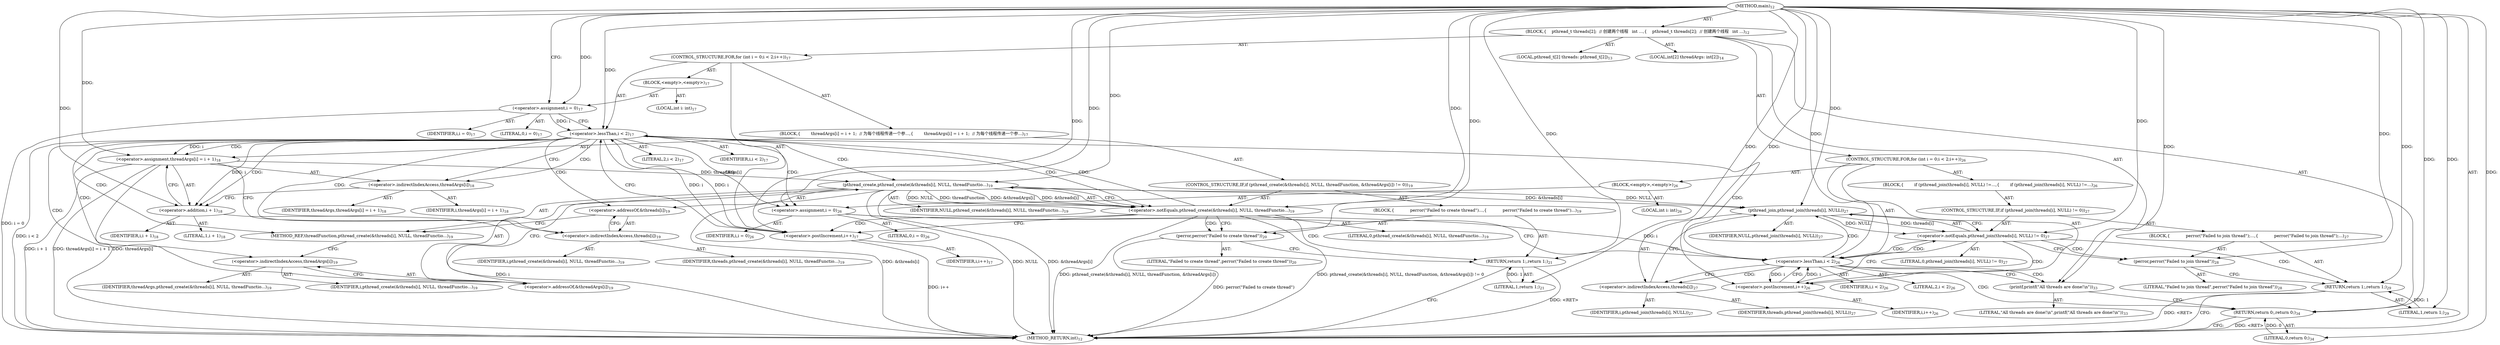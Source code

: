 digraph "main" {  
"31" [label = <(METHOD,main)<SUB>12</SUB>> ]
"32" [label = <(BLOCK,{
    pthread_t threads[2];  // 创建两个线程
    int ...,{
    pthread_t threads[2];  // 创建两个线程
    int ...)<SUB>12</SUB>> ]
"33" [label = <(LOCAL,pthread_t[2] threads: pthread_t[2])<SUB>13</SUB>> ]
"34" [label = <(LOCAL,int[2] threadArgs: int[2])<SUB>14</SUB>> ]
"35" [label = <(CONTROL_STRUCTURE,FOR,for (int i = 0;i &lt; 2;i++))<SUB>17</SUB>> ]
"36" [label = <(BLOCK,&lt;empty&gt;,&lt;empty&gt;)<SUB>17</SUB>> ]
"37" [label = <(LOCAL,int i: int)<SUB>17</SUB>> ]
"38" [label = <(&lt;operator&gt;.assignment,i = 0)<SUB>17</SUB>> ]
"39" [label = <(IDENTIFIER,i,i = 0)<SUB>17</SUB>> ]
"40" [label = <(LITERAL,0,i = 0)<SUB>17</SUB>> ]
"41" [label = <(&lt;operator&gt;.lessThan,i &lt; 2)<SUB>17</SUB>> ]
"42" [label = <(IDENTIFIER,i,i &lt; 2)<SUB>17</SUB>> ]
"43" [label = <(LITERAL,2,i &lt; 2)<SUB>17</SUB>> ]
"44" [label = <(&lt;operator&gt;.postIncrement,i++)<SUB>17</SUB>> ]
"45" [label = <(IDENTIFIER,i,i++)<SUB>17</SUB>> ]
"46" [label = <(BLOCK,{
        threadArgs[i] = i + 1;  // 为每个线程传递一个参...,{
        threadArgs[i] = i + 1;  // 为每个线程传递一个参...)<SUB>17</SUB>> ]
"47" [label = <(&lt;operator&gt;.assignment,threadArgs[i] = i + 1)<SUB>18</SUB>> ]
"48" [label = <(&lt;operator&gt;.indirectIndexAccess,threadArgs[i])<SUB>18</SUB>> ]
"49" [label = <(IDENTIFIER,threadArgs,threadArgs[i] = i + 1)<SUB>18</SUB>> ]
"50" [label = <(IDENTIFIER,i,threadArgs[i] = i + 1)<SUB>18</SUB>> ]
"51" [label = <(&lt;operator&gt;.addition,i + 1)<SUB>18</SUB>> ]
"52" [label = <(IDENTIFIER,i,i + 1)<SUB>18</SUB>> ]
"53" [label = <(LITERAL,1,i + 1)<SUB>18</SUB>> ]
"54" [label = <(CONTROL_STRUCTURE,IF,if (pthread_create(&amp;threads[i], NULL, threadFunction, &amp;threadArgs[i]) != 0))<SUB>19</SUB>> ]
"55" [label = <(&lt;operator&gt;.notEquals,pthread_create(&amp;threads[i], NULL, threadFunctio...)<SUB>19</SUB>> ]
"56" [label = <(pthread_create,pthread_create(&amp;threads[i], NULL, threadFunctio...)<SUB>19</SUB>> ]
"57" [label = <(&lt;operator&gt;.addressOf,&amp;threads[i])<SUB>19</SUB>> ]
"58" [label = <(&lt;operator&gt;.indirectIndexAccess,threads[i])<SUB>19</SUB>> ]
"59" [label = <(IDENTIFIER,threads,pthread_create(&amp;threads[i], NULL, threadFunctio...)<SUB>19</SUB>> ]
"60" [label = <(IDENTIFIER,i,pthread_create(&amp;threads[i], NULL, threadFunctio...)<SUB>19</SUB>> ]
"61" [label = <(IDENTIFIER,NULL,pthread_create(&amp;threads[i], NULL, threadFunctio...)<SUB>19</SUB>> ]
"62" [label = <(METHOD_REF,threadFunction,pthread_create(&amp;threads[i], NULL, threadFunctio...)<SUB>19</SUB>> ]
"63" [label = <(&lt;operator&gt;.addressOf,&amp;threadArgs[i])<SUB>19</SUB>> ]
"64" [label = <(&lt;operator&gt;.indirectIndexAccess,threadArgs[i])<SUB>19</SUB>> ]
"65" [label = <(IDENTIFIER,threadArgs,pthread_create(&amp;threads[i], NULL, threadFunctio...)<SUB>19</SUB>> ]
"66" [label = <(IDENTIFIER,i,pthread_create(&amp;threads[i], NULL, threadFunctio...)<SUB>19</SUB>> ]
"67" [label = <(LITERAL,0,pthread_create(&amp;threads[i], NULL, threadFunctio...)<SUB>19</SUB>> ]
"68" [label = <(BLOCK,{
            perror(&quot;Failed to create thread&quot;)...,{
            perror(&quot;Failed to create thread&quot;)...)<SUB>19</SUB>> ]
"69" [label = <(perror,perror(&quot;Failed to create thread&quot;))<SUB>20</SUB>> ]
"70" [label = <(LITERAL,&quot;Failed to create thread&quot;,perror(&quot;Failed to create thread&quot;))<SUB>20</SUB>> ]
"71" [label = <(RETURN,return 1;,return 1;)<SUB>21</SUB>> ]
"72" [label = <(LITERAL,1,return 1;)<SUB>21</SUB>> ]
"73" [label = <(CONTROL_STRUCTURE,FOR,for (int i = 0;i &lt; 2;i++))<SUB>26</SUB>> ]
"74" [label = <(BLOCK,&lt;empty&gt;,&lt;empty&gt;)<SUB>26</SUB>> ]
"75" [label = <(LOCAL,int i: int)<SUB>26</SUB>> ]
"76" [label = <(&lt;operator&gt;.assignment,i = 0)<SUB>26</SUB>> ]
"77" [label = <(IDENTIFIER,i,i = 0)<SUB>26</SUB>> ]
"78" [label = <(LITERAL,0,i = 0)<SUB>26</SUB>> ]
"79" [label = <(&lt;operator&gt;.lessThan,i &lt; 2)<SUB>26</SUB>> ]
"80" [label = <(IDENTIFIER,i,i &lt; 2)<SUB>26</SUB>> ]
"81" [label = <(LITERAL,2,i &lt; 2)<SUB>26</SUB>> ]
"82" [label = <(&lt;operator&gt;.postIncrement,i++)<SUB>26</SUB>> ]
"83" [label = <(IDENTIFIER,i,i++)<SUB>26</SUB>> ]
"84" [label = <(BLOCK,{
        if (pthread_join(threads[i], NULL) !=...,{
        if (pthread_join(threads[i], NULL) !=...)<SUB>26</SUB>> ]
"85" [label = <(CONTROL_STRUCTURE,IF,if (pthread_join(threads[i], NULL) != 0))<SUB>27</SUB>> ]
"86" [label = <(&lt;operator&gt;.notEquals,pthread_join(threads[i], NULL) != 0)<SUB>27</SUB>> ]
"87" [label = <(pthread_join,pthread_join(threads[i], NULL))<SUB>27</SUB>> ]
"88" [label = <(&lt;operator&gt;.indirectIndexAccess,threads[i])<SUB>27</SUB>> ]
"89" [label = <(IDENTIFIER,threads,pthread_join(threads[i], NULL))<SUB>27</SUB>> ]
"90" [label = <(IDENTIFIER,i,pthread_join(threads[i], NULL))<SUB>27</SUB>> ]
"91" [label = <(IDENTIFIER,NULL,pthread_join(threads[i], NULL))<SUB>27</SUB>> ]
"92" [label = <(LITERAL,0,pthread_join(threads[i], NULL) != 0)<SUB>27</SUB>> ]
"93" [label = <(BLOCK,{
            perror(&quot;Failed to join thread&quot;);
...,{
            perror(&quot;Failed to join thread&quot;);
...)<SUB>27</SUB>> ]
"94" [label = <(perror,perror(&quot;Failed to join thread&quot;))<SUB>28</SUB>> ]
"95" [label = <(LITERAL,&quot;Failed to join thread&quot;,perror(&quot;Failed to join thread&quot;))<SUB>28</SUB>> ]
"96" [label = <(RETURN,return 1;,return 1;)<SUB>29</SUB>> ]
"97" [label = <(LITERAL,1,return 1;)<SUB>29</SUB>> ]
"98" [label = <(printf,printf(&quot;All threads are done!\n&quot;))<SUB>33</SUB>> ]
"99" [label = <(LITERAL,&quot;All threads are done!\n&quot;,printf(&quot;All threads are done!\n&quot;))<SUB>33</SUB>> ]
"100" [label = <(RETURN,return 0;,return 0;)<SUB>34</SUB>> ]
"101" [label = <(LITERAL,0,return 0;)<SUB>34</SUB>> ]
"102" [label = <(METHOD_RETURN,int)<SUB>12</SUB>> ]
  "31" -> "32"  [ label = "AST: "] 
  "31" -> "102"  [ label = "AST: "] 
  "32" -> "33"  [ label = "AST: "] 
  "32" -> "34"  [ label = "AST: "] 
  "32" -> "35"  [ label = "AST: "] 
  "32" -> "73"  [ label = "AST: "] 
  "32" -> "98"  [ label = "AST: "] 
  "32" -> "100"  [ label = "AST: "] 
  "35" -> "36"  [ label = "AST: "] 
  "35" -> "41"  [ label = "AST: "] 
  "35" -> "44"  [ label = "AST: "] 
  "35" -> "46"  [ label = "AST: "] 
  "36" -> "37"  [ label = "AST: "] 
  "36" -> "38"  [ label = "AST: "] 
  "38" -> "39"  [ label = "AST: "] 
  "38" -> "40"  [ label = "AST: "] 
  "41" -> "42"  [ label = "AST: "] 
  "41" -> "43"  [ label = "AST: "] 
  "44" -> "45"  [ label = "AST: "] 
  "46" -> "47"  [ label = "AST: "] 
  "46" -> "54"  [ label = "AST: "] 
  "47" -> "48"  [ label = "AST: "] 
  "47" -> "51"  [ label = "AST: "] 
  "48" -> "49"  [ label = "AST: "] 
  "48" -> "50"  [ label = "AST: "] 
  "51" -> "52"  [ label = "AST: "] 
  "51" -> "53"  [ label = "AST: "] 
  "54" -> "55"  [ label = "AST: "] 
  "54" -> "68"  [ label = "AST: "] 
  "55" -> "56"  [ label = "AST: "] 
  "55" -> "67"  [ label = "AST: "] 
  "56" -> "57"  [ label = "AST: "] 
  "56" -> "61"  [ label = "AST: "] 
  "56" -> "62"  [ label = "AST: "] 
  "56" -> "63"  [ label = "AST: "] 
  "57" -> "58"  [ label = "AST: "] 
  "58" -> "59"  [ label = "AST: "] 
  "58" -> "60"  [ label = "AST: "] 
  "63" -> "64"  [ label = "AST: "] 
  "64" -> "65"  [ label = "AST: "] 
  "64" -> "66"  [ label = "AST: "] 
  "68" -> "69"  [ label = "AST: "] 
  "68" -> "71"  [ label = "AST: "] 
  "69" -> "70"  [ label = "AST: "] 
  "71" -> "72"  [ label = "AST: "] 
  "73" -> "74"  [ label = "AST: "] 
  "73" -> "79"  [ label = "AST: "] 
  "73" -> "82"  [ label = "AST: "] 
  "73" -> "84"  [ label = "AST: "] 
  "74" -> "75"  [ label = "AST: "] 
  "74" -> "76"  [ label = "AST: "] 
  "76" -> "77"  [ label = "AST: "] 
  "76" -> "78"  [ label = "AST: "] 
  "79" -> "80"  [ label = "AST: "] 
  "79" -> "81"  [ label = "AST: "] 
  "82" -> "83"  [ label = "AST: "] 
  "84" -> "85"  [ label = "AST: "] 
  "85" -> "86"  [ label = "AST: "] 
  "85" -> "93"  [ label = "AST: "] 
  "86" -> "87"  [ label = "AST: "] 
  "86" -> "92"  [ label = "AST: "] 
  "87" -> "88"  [ label = "AST: "] 
  "87" -> "91"  [ label = "AST: "] 
  "88" -> "89"  [ label = "AST: "] 
  "88" -> "90"  [ label = "AST: "] 
  "93" -> "94"  [ label = "AST: "] 
  "93" -> "96"  [ label = "AST: "] 
  "94" -> "95"  [ label = "AST: "] 
  "96" -> "97"  [ label = "AST: "] 
  "98" -> "99"  [ label = "AST: "] 
  "100" -> "101"  [ label = "AST: "] 
  "98" -> "100"  [ label = "CFG: "] 
  "100" -> "102"  [ label = "CFG: "] 
  "41" -> "48"  [ label = "CFG: "] 
  "41" -> "76"  [ label = "CFG: "] 
  "44" -> "41"  [ label = "CFG: "] 
  "79" -> "88"  [ label = "CFG: "] 
  "79" -> "98"  [ label = "CFG: "] 
  "82" -> "79"  [ label = "CFG: "] 
  "38" -> "41"  [ label = "CFG: "] 
  "47" -> "58"  [ label = "CFG: "] 
  "76" -> "79"  [ label = "CFG: "] 
  "48" -> "51"  [ label = "CFG: "] 
  "51" -> "47"  [ label = "CFG: "] 
  "55" -> "69"  [ label = "CFG: "] 
  "55" -> "44"  [ label = "CFG: "] 
  "86" -> "94"  [ label = "CFG: "] 
  "86" -> "82"  [ label = "CFG: "] 
  "56" -> "55"  [ label = "CFG: "] 
  "69" -> "71"  [ label = "CFG: "] 
  "71" -> "102"  [ label = "CFG: "] 
  "87" -> "86"  [ label = "CFG: "] 
  "94" -> "96"  [ label = "CFG: "] 
  "96" -> "102"  [ label = "CFG: "] 
  "57" -> "62"  [ label = "CFG: "] 
  "62" -> "64"  [ label = "CFG: "] 
  "63" -> "56"  [ label = "CFG: "] 
  "88" -> "87"  [ label = "CFG: "] 
  "58" -> "57"  [ label = "CFG: "] 
  "64" -> "63"  [ label = "CFG: "] 
  "31" -> "38"  [ label = "CFG: "] 
  "96" -> "102"  [ label = "DDG: &lt;RET&gt;"] 
  "71" -> "102"  [ label = "DDG: &lt;RET&gt;"] 
  "100" -> "102"  [ label = "DDG: &lt;RET&gt;"] 
  "38" -> "102"  [ label = "DDG: i = 0"] 
  "41" -> "102"  [ label = "DDG: i &lt; 2"] 
  "47" -> "102"  [ label = "DDG: threadArgs[i]"] 
  "51" -> "102"  [ label = "DDG: i"] 
  "47" -> "102"  [ label = "DDG: i + 1"] 
  "47" -> "102"  [ label = "DDG: threadArgs[i] = i + 1"] 
  "56" -> "102"  [ label = "DDG: &amp;threads[i]"] 
  "56" -> "102"  [ label = "DDG: NULL"] 
  "56" -> "102"  [ label = "DDG: &amp;threadArgs[i]"] 
  "55" -> "102"  [ label = "DDG: pthread_create(&amp;threads[i], NULL, threadFunction, &amp;threadArgs[i])"] 
  "55" -> "102"  [ label = "DDG: pthread_create(&amp;threads[i], NULL, threadFunction, &amp;threadArgs[i]) != 0"] 
  "44" -> "102"  [ label = "DDG: i++"] 
  "69" -> "102"  [ label = "DDG: perror(&quot;Failed to create thread&quot;)"] 
  "101" -> "100"  [ label = "DDG: 0"] 
  "31" -> "100"  [ label = "DDG: "] 
  "31" -> "98"  [ label = "DDG: "] 
  "31" -> "101"  [ label = "DDG: "] 
  "31" -> "38"  [ label = "DDG: "] 
  "38" -> "41"  [ label = "DDG: i"] 
  "44" -> "41"  [ label = "DDG: i"] 
  "31" -> "41"  [ label = "DDG: "] 
  "31" -> "44"  [ label = "DDG: "] 
  "41" -> "44"  [ label = "DDG: i"] 
  "41" -> "47"  [ label = "DDG: i"] 
  "31" -> "47"  [ label = "DDG: "] 
  "31" -> "76"  [ label = "DDG: "] 
  "76" -> "79"  [ label = "DDG: i"] 
  "82" -> "79"  [ label = "DDG: i"] 
  "31" -> "79"  [ label = "DDG: "] 
  "79" -> "82"  [ label = "DDG: i"] 
  "31" -> "82"  [ label = "DDG: "] 
  "41" -> "51"  [ label = "DDG: i"] 
  "31" -> "51"  [ label = "DDG: "] 
  "56" -> "55"  [ label = "DDG: &amp;threads[i]"] 
  "56" -> "55"  [ label = "DDG: NULL"] 
  "56" -> "55"  [ label = "DDG: threadFunction"] 
  "56" -> "55"  [ label = "DDG: &amp;threadArgs[i]"] 
  "31" -> "55"  [ label = "DDG: "] 
  "72" -> "71"  [ label = "DDG: 1"] 
  "31" -> "71"  [ label = "DDG: "] 
  "87" -> "86"  [ label = "DDG: threads[i]"] 
  "87" -> "86"  [ label = "DDG: NULL"] 
  "31" -> "86"  [ label = "DDG: "] 
  "97" -> "96"  [ label = "DDG: 1"] 
  "31" -> "96"  [ label = "DDG: "] 
  "31" -> "56"  [ label = "DDG: "] 
  "47" -> "56"  [ label = "DDG: threadArgs[i]"] 
  "31" -> "69"  [ label = "DDG: "] 
  "31" -> "72"  [ label = "DDG: "] 
  "56" -> "87"  [ label = "DDG: &amp;threads[i]"] 
  "56" -> "87"  [ label = "DDG: NULL"] 
  "31" -> "87"  [ label = "DDG: "] 
  "31" -> "94"  [ label = "DDG: "] 
  "31" -> "97"  [ label = "DDG: "] 
  "41" -> "47"  [ label = "CDG: "] 
  "41" -> "48"  [ label = "CDG: "] 
  "41" -> "64"  [ label = "CDG: "] 
  "41" -> "51"  [ label = "CDG: "] 
  "41" -> "57"  [ label = "CDG: "] 
  "41" -> "56"  [ label = "CDG: "] 
  "41" -> "76"  [ label = "CDG: "] 
  "41" -> "79"  [ label = "CDG: "] 
  "41" -> "58"  [ label = "CDG: "] 
  "41" -> "63"  [ label = "CDG: "] 
  "41" -> "55"  [ label = "CDG: "] 
  "41" -> "62"  [ label = "CDG: "] 
  "79" -> "98"  [ label = "CDG: "] 
  "79" -> "87"  [ label = "CDG: "] 
  "79" -> "100"  [ label = "CDG: "] 
  "79" -> "88"  [ label = "CDG: "] 
  "79" -> "86"  [ label = "CDG: "] 
  "55" -> "69"  [ label = "CDG: "] 
  "55" -> "44"  [ label = "CDG: "] 
  "55" -> "71"  [ label = "CDG: "] 
  "55" -> "41"  [ label = "CDG: "] 
  "86" -> "94"  [ label = "CDG: "] 
  "86" -> "96"  [ label = "CDG: "] 
  "86" -> "82"  [ label = "CDG: "] 
  "86" -> "79"  [ label = "CDG: "] 
}
